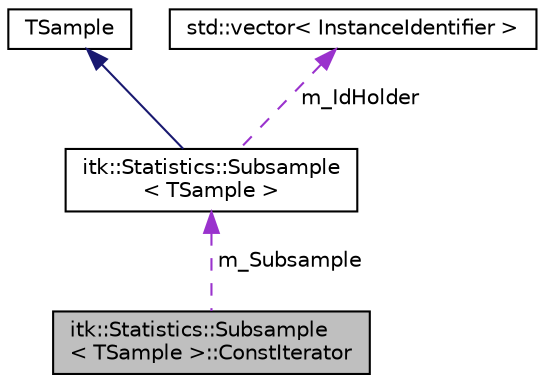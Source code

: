 digraph "itk::Statistics::Subsample&lt; TSample &gt;::ConstIterator"
{
 // LATEX_PDF_SIZE
  edge [fontname="Helvetica",fontsize="10",labelfontname="Helvetica",labelfontsize="10"];
  node [fontname="Helvetica",fontsize="10",shape=record];
  Node1 [label="itk::Statistics::Subsample\l\< TSample \>::ConstIterator",height=0.2,width=0.4,color="black", fillcolor="grey75", style="filled", fontcolor="black",tooltip=" "];
  Node2 -> Node1 [dir="back",color="darkorchid3",fontsize="10",style="dashed",label=" m_Subsample" ,fontname="Helvetica"];
  Node2 [label="itk::Statistics::Subsample\l\< TSample \>",height=0.2,width=0.4,color="black", fillcolor="white", style="filled",URL="$classitk_1_1Statistics_1_1Subsample.html",tooltip="This class stores a subset of instance identifiers from another sample object. You can create a subsa..."];
  Node3 -> Node2 [dir="back",color="midnightblue",fontsize="10",style="solid",fontname="Helvetica"];
  Node3 [label="TSample",height=0.2,width=0.4,color="black", fillcolor="white", style="filled",tooltip=" "];
  Node4 -> Node2 [dir="back",color="darkorchid3",fontsize="10",style="dashed",label=" m_IdHolder" ,fontname="Helvetica"];
  Node4 [label="std::vector\< InstanceIdentifier \>",height=0.2,width=0.4,color="black", fillcolor="white", style="filled",tooltip=" "];
}
